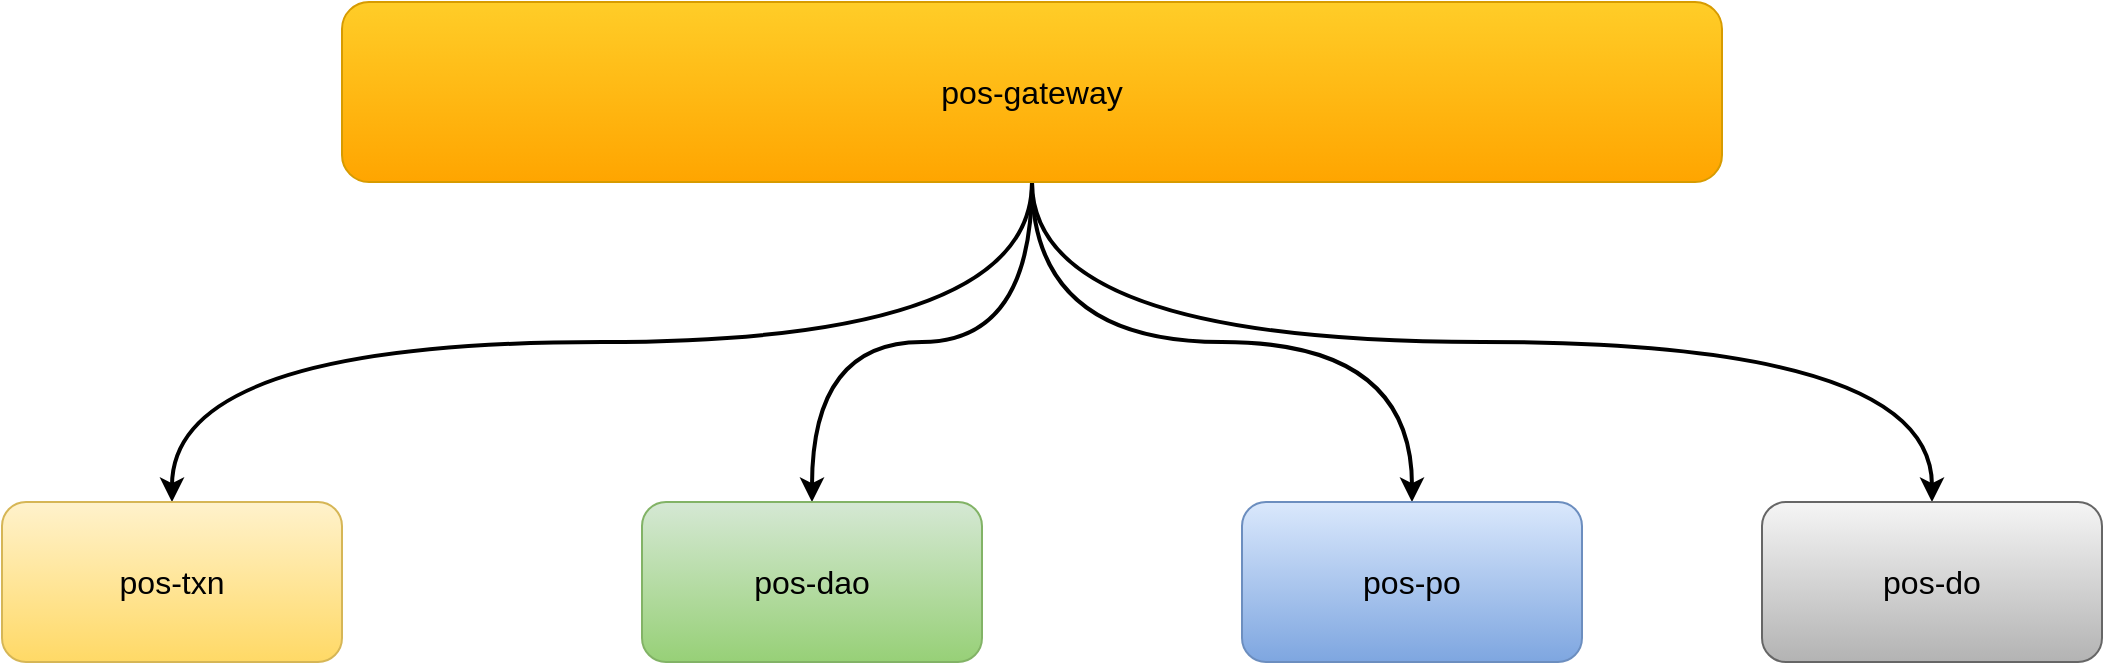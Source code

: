 <mxfile version="21.2.1" type="github">
  <diagram name="Page-1" id="9361dd3d-8414-5efd-6122-117bd74ce7a7">
    <mxGraphModel dx="1434" dy="1164" grid="1" gridSize="10" guides="1" tooltips="1" connect="1" arrows="1" fold="1" page="0" pageScale="1.5" pageWidth="826" pageHeight="1169" background="none" math="0" shadow="0">
      <root>
        <mxCell id="0" />
        <mxCell id="1" parent="0" />
        <mxCell id="GIsDfXiIyZo6SDEHgWUa-102" style="edgeStyle=orthogonalEdgeStyle;orthogonalLoop=1;jettySize=auto;html=1;exitX=0.5;exitY=1;exitDx=0;exitDy=0;entryX=0.5;entryY=0;entryDx=0;entryDy=0;shadow=0;curved=1;strokeWidth=2;" edge="1" parent="1" source="GIsDfXiIyZo6SDEHgWUa-97" target="GIsDfXiIyZo6SDEHgWUa-98">
          <mxGeometry relative="1" as="geometry" />
        </mxCell>
        <mxCell id="GIsDfXiIyZo6SDEHgWUa-103" style="edgeStyle=orthogonalEdgeStyle;orthogonalLoop=1;jettySize=auto;html=1;exitX=0.5;exitY=1;exitDx=0;exitDy=0;entryX=0.5;entryY=0;entryDx=0;entryDy=0;curved=1;strokeWidth=2;" edge="1" parent="1" source="GIsDfXiIyZo6SDEHgWUa-97" target="GIsDfXiIyZo6SDEHgWUa-99">
          <mxGeometry relative="1" as="geometry" />
        </mxCell>
        <mxCell id="GIsDfXiIyZo6SDEHgWUa-104" style="edgeStyle=orthogonalEdgeStyle;orthogonalLoop=1;jettySize=auto;html=1;exitX=0.5;exitY=1;exitDx=0;exitDy=0;curved=1;strokeWidth=2;" edge="1" parent="1" source="GIsDfXiIyZo6SDEHgWUa-97" target="GIsDfXiIyZo6SDEHgWUa-100">
          <mxGeometry relative="1" as="geometry" />
        </mxCell>
        <mxCell id="GIsDfXiIyZo6SDEHgWUa-105" style="edgeStyle=orthogonalEdgeStyle;orthogonalLoop=1;jettySize=auto;html=1;exitX=0.5;exitY=1;exitDx=0;exitDy=0;curved=1;strokeWidth=2;" edge="1" parent="1" source="GIsDfXiIyZo6SDEHgWUa-97" target="GIsDfXiIyZo6SDEHgWUa-101">
          <mxGeometry relative="1" as="geometry" />
        </mxCell>
        <mxCell id="GIsDfXiIyZo6SDEHgWUa-97" value="&lt;font style=&quot;font-size: 16px;&quot;&gt;pos-gateway&lt;/font&gt;" style="rounded=1;whiteSpace=wrap;html=1;shadow=0;glass=0;fillColor=#ffcd28;gradientColor=#ffa500;strokeColor=#d79b00;" vertex="1" parent="1">
          <mxGeometry x="450" y="-40" width="690" height="90" as="geometry" />
        </mxCell>
        <mxCell id="GIsDfXiIyZo6SDEHgWUa-98" value="&lt;font style=&quot;font-size: 16px;&quot;&gt;pos-txn&lt;/font&gt;" style="rounded=1;whiteSpace=wrap;html=1;shadow=0;glass=0;fillColor=#fff2cc;gradientColor=#ffd966;strokeColor=#d6b656;" vertex="1" parent="1">
          <mxGeometry x="280" y="210" width="170" height="80" as="geometry" />
        </mxCell>
        <mxCell id="GIsDfXiIyZo6SDEHgWUa-99" value="&lt;font style=&quot;font-size: 16px;&quot;&gt;pos-dao&lt;/font&gt;" style="rounded=1;whiteSpace=wrap;html=1;shadow=0;glass=0;fillColor=#d5e8d4;gradientColor=#97d077;strokeColor=#82b366;" vertex="1" parent="1">
          <mxGeometry x="600" y="210" width="170" height="80" as="geometry" />
        </mxCell>
        <mxCell id="GIsDfXiIyZo6SDEHgWUa-100" value="&lt;font style=&quot;font-size: 16px;&quot;&gt;pos-po&lt;br&gt;&lt;/font&gt;" style="rounded=1;whiteSpace=wrap;html=1;shadow=0;glass=0;fillColor=#dae8fc;gradientColor=#7ea6e0;strokeColor=#6c8ebf;" vertex="1" parent="1">
          <mxGeometry x="900" y="210" width="170" height="80" as="geometry" />
        </mxCell>
        <mxCell id="GIsDfXiIyZo6SDEHgWUa-101" value="&lt;font style=&quot;font-size: 16px;&quot;&gt;pos-do&lt;br&gt;&lt;/font&gt;" style="rounded=1;whiteSpace=wrap;html=1;shadow=0;glass=0;fillColor=#f5f5f5;gradientColor=#b3b3b3;strokeColor=#666666;" vertex="1" parent="1">
          <mxGeometry x="1160" y="210" width="170" height="80" as="geometry" />
        </mxCell>
      </root>
    </mxGraphModel>
  </diagram>
</mxfile>
